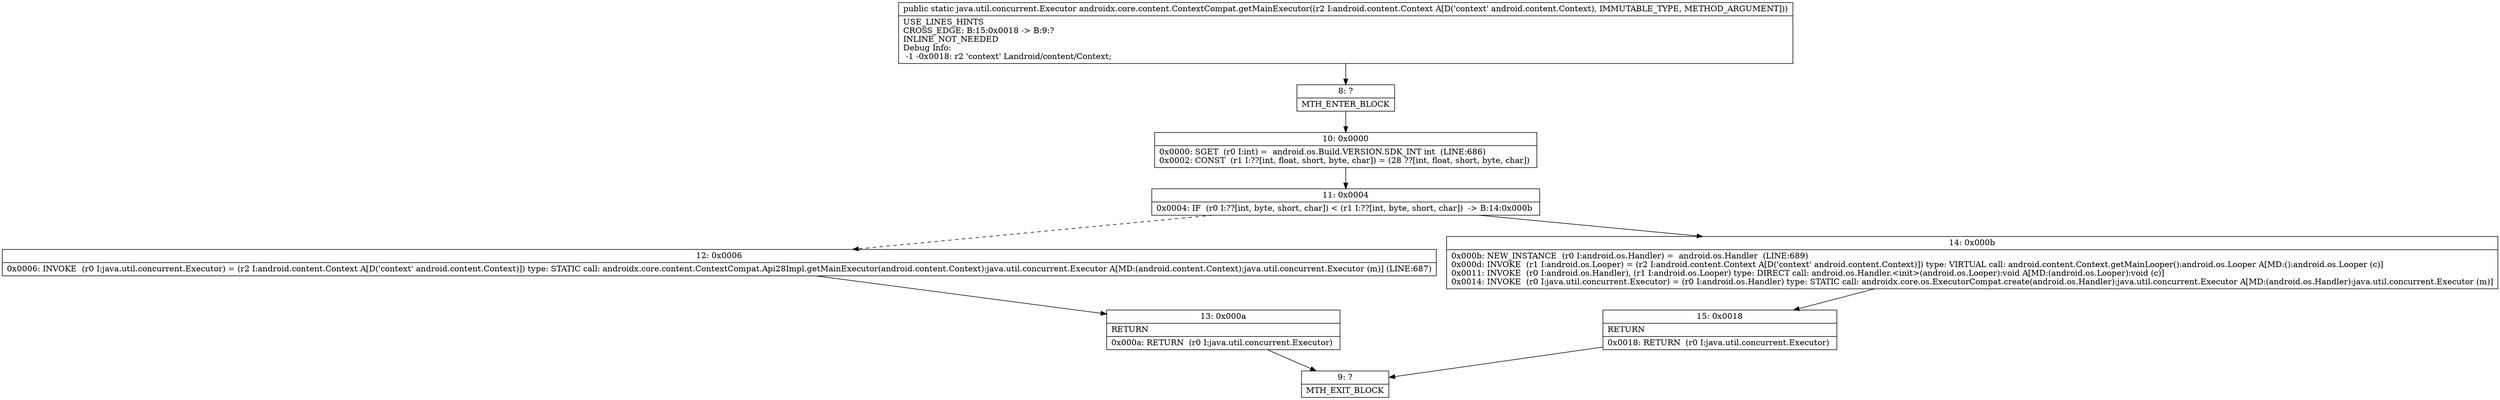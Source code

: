 digraph "CFG forandroidx.core.content.ContextCompat.getMainExecutor(Landroid\/content\/Context;)Ljava\/util\/concurrent\/Executor;" {
Node_8 [shape=record,label="{8\:\ ?|MTH_ENTER_BLOCK\l}"];
Node_10 [shape=record,label="{10\:\ 0x0000|0x0000: SGET  (r0 I:int) =  android.os.Build.VERSION.SDK_INT int  (LINE:686)\l0x0002: CONST  (r1 I:??[int, float, short, byte, char]) = (28 ??[int, float, short, byte, char]) \l}"];
Node_11 [shape=record,label="{11\:\ 0x0004|0x0004: IF  (r0 I:??[int, byte, short, char]) \< (r1 I:??[int, byte, short, char])  \-\> B:14:0x000b \l}"];
Node_12 [shape=record,label="{12\:\ 0x0006|0x0006: INVOKE  (r0 I:java.util.concurrent.Executor) = (r2 I:android.content.Context A[D('context' android.content.Context)]) type: STATIC call: androidx.core.content.ContextCompat.Api28Impl.getMainExecutor(android.content.Context):java.util.concurrent.Executor A[MD:(android.content.Context):java.util.concurrent.Executor (m)] (LINE:687)\l}"];
Node_13 [shape=record,label="{13\:\ 0x000a|RETURN\l|0x000a: RETURN  (r0 I:java.util.concurrent.Executor) \l}"];
Node_9 [shape=record,label="{9\:\ ?|MTH_EXIT_BLOCK\l}"];
Node_14 [shape=record,label="{14\:\ 0x000b|0x000b: NEW_INSTANCE  (r0 I:android.os.Handler) =  android.os.Handler  (LINE:689)\l0x000d: INVOKE  (r1 I:android.os.Looper) = (r2 I:android.content.Context A[D('context' android.content.Context)]) type: VIRTUAL call: android.content.Context.getMainLooper():android.os.Looper A[MD:():android.os.Looper (c)]\l0x0011: INVOKE  (r0 I:android.os.Handler), (r1 I:android.os.Looper) type: DIRECT call: android.os.Handler.\<init\>(android.os.Looper):void A[MD:(android.os.Looper):void (c)]\l0x0014: INVOKE  (r0 I:java.util.concurrent.Executor) = (r0 I:android.os.Handler) type: STATIC call: androidx.core.os.ExecutorCompat.create(android.os.Handler):java.util.concurrent.Executor A[MD:(android.os.Handler):java.util.concurrent.Executor (m)]\l}"];
Node_15 [shape=record,label="{15\:\ 0x0018|RETURN\l|0x0018: RETURN  (r0 I:java.util.concurrent.Executor) \l}"];
MethodNode[shape=record,label="{public static java.util.concurrent.Executor androidx.core.content.ContextCompat.getMainExecutor((r2 I:android.content.Context A[D('context' android.content.Context), IMMUTABLE_TYPE, METHOD_ARGUMENT]))  | USE_LINES_HINTS\lCROSS_EDGE: B:15:0x0018 \-\> B:9:?\lINLINE_NOT_NEEDED\lDebug Info:\l  \-1 \-0x0018: r2 'context' Landroid\/content\/Context;\l}"];
MethodNode -> Node_8;Node_8 -> Node_10;
Node_10 -> Node_11;
Node_11 -> Node_12[style=dashed];
Node_11 -> Node_14;
Node_12 -> Node_13;
Node_13 -> Node_9;
Node_14 -> Node_15;
Node_15 -> Node_9;
}

